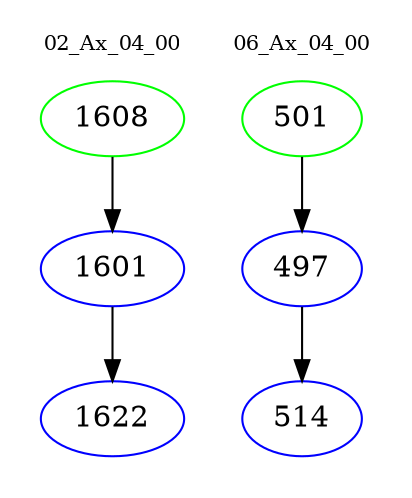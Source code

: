 digraph{
subgraph cluster_0 {
color = white
label = "02_Ax_04_00";
fontsize=10;
T0_1608 [label="1608", color="green"]
T0_1608 -> T0_1601 [color="black"]
T0_1601 [label="1601", color="blue"]
T0_1601 -> T0_1622 [color="black"]
T0_1622 [label="1622", color="blue"]
}
subgraph cluster_1 {
color = white
label = "06_Ax_04_00";
fontsize=10;
T1_501 [label="501", color="green"]
T1_501 -> T1_497 [color="black"]
T1_497 [label="497", color="blue"]
T1_497 -> T1_514 [color="black"]
T1_514 [label="514", color="blue"]
}
}
